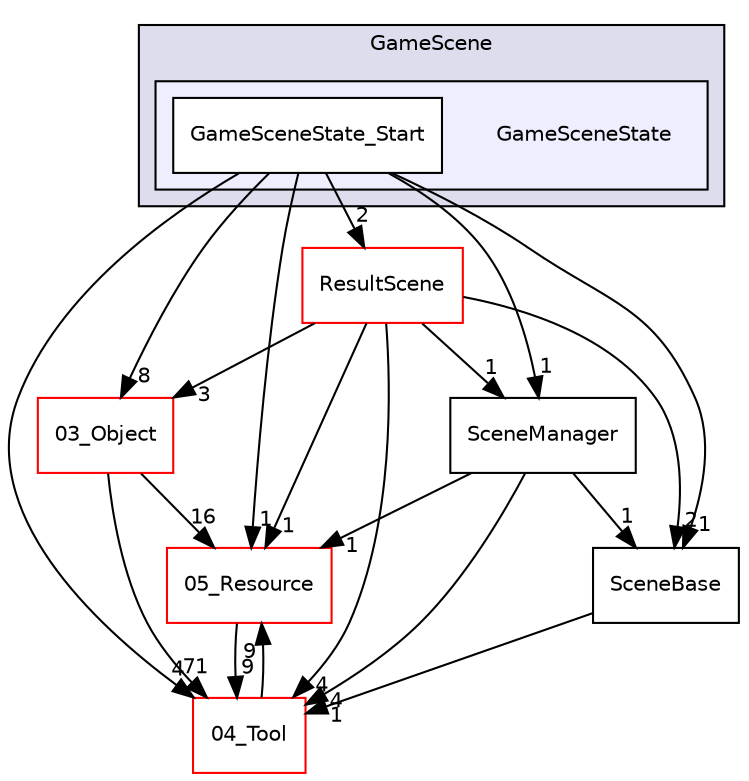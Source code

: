 digraph "C:/HAL/PG関係/03_作成プログラム/03_HAL授業/就職作品/Project/source/02_Scene/Scenes/GameScene/GameSceneState" {
  compound=true
  node [ fontsize="10", fontname="Helvetica"];
  edge [ labelfontsize="10", labelfontname="Helvetica"];
  subgraph clusterdir_5a4ecaa15c4505050e43eb0ae98ca90f {
    graph [ bgcolor="#ddddee", pencolor="black", label="GameScene" fontname="Helvetica", fontsize="10", URL="dir_5a4ecaa15c4505050e43eb0ae98ca90f.html"]
  subgraph clusterdir_4a64c0179074064927c5876a0571c55d {
    graph [ bgcolor="#eeeeff", pencolor="black", label="" URL="dir_4a64c0179074064927c5876a0571c55d.html"];
    dir_4a64c0179074064927c5876a0571c55d [shape=plaintext label="GameSceneState"];
    dir_0422878e6192979401fca3466314f1c2 [shape=box label="GameSceneState_Start" color="black" fillcolor="white" style="filled" URL="dir_0422878e6192979401fca3466314f1c2.html"];
  }
  }
  dir_b0e70bc53ec7a5495699a9078a4a2f93 [shape=box label="03_Object" fillcolor="white" style="filled" color="red" URL="dir_b0e70bc53ec7a5495699a9078a4a2f93.html"];
  dir_6e58c436369e4a795ef16d3c489c4702 [shape=box label="05_Resource" fillcolor="white" style="filled" color="red" URL="dir_6e58c436369e4a795ef16d3c489c4702.html"];
  dir_fcc7b218d9d8ca409c7241ec48dfa56a [shape=box label="ResultScene" fillcolor="white" style="filled" color="red" URL="dir_fcc7b218d9d8ca409c7241ec48dfa56a.html"];
  dir_8aa962ecbf640e466ad96d63abe85453 [shape=box label="SceneManager" URL="dir_8aa962ecbf640e466ad96d63abe85453.html"];
  dir_48bb4aacea20c6a8378e1408d864b090 [shape=box label="04_Tool" fillcolor="white" style="filled" color="red" URL="dir_48bb4aacea20c6a8378e1408d864b090.html"];
  dir_b3919f6d615a3952fcf5dafaeefedb63 [shape=box label="SceneBase" URL="dir_b3919f6d615a3952fcf5dafaeefedb63.html"];
  dir_b0e70bc53ec7a5495699a9078a4a2f93->dir_6e58c436369e4a795ef16d3c489c4702 [headlabel="16", labeldistance=1.5 headhref="dir_000027_000158.html"];
  dir_b0e70bc53ec7a5495699a9078a4a2f93->dir_48bb4aacea20c6a8378e1408d864b090 [headlabel="71", labeldistance=1.5 headhref="dir_000027_000080.html"];
  dir_6e58c436369e4a795ef16d3c489c4702->dir_48bb4aacea20c6a8378e1408d864b090 [headlabel="9", labeldistance=1.5 headhref="dir_000158_000080.html"];
  dir_fcc7b218d9d8ca409c7241ec48dfa56a->dir_b0e70bc53ec7a5495699a9078a4a2f93 [headlabel="3", labeldistance=1.5 headhref="dir_000017_000027.html"];
  dir_fcc7b218d9d8ca409c7241ec48dfa56a->dir_6e58c436369e4a795ef16d3c489c4702 [headlabel="1", labeldistance=1.5 headhref="dir_000017_000158.html"];
  dir_fcc7b218d9d8ca409c7241ec48dfa56a->dir_8aa962ecbf640e466ad96d63abe85453 [headlabel="1", labeldistance=1.5 headhref="dir_000017_000012.html"];
  dir_fcc7b218d9d8ca409c7241ec48dfa56a->dir_48bb4aacea20c6a8378e1408d864b090 [headlabel="4", labeldistance=1.5 headhref="dir_000017_000080.html"];
  dir_fcc7b218d9d8ca409c7241ec48dfa56a->dir_b3919f6d615a3952fcf5dafaeefedb63 [headlabel="2", labeldistance=1.5 headhref="dir_000017_000011.html"];
  dir_8aa962ecbf640e466ad96d63abe85453->dir_6e58c436369e4a795ef16d3c489c4702 [headlabel="1", labeldistance=1.5 headhref="dir_000012_000158.html"];
  dir_8aa962ecbf640e466ad96d63abe85453->dir_48bb4aacea20c6a8378e1408d864b090 [headlabel="4", labeldistance=1.5 headhref="dir_000012_000080.html"];
  dir_8aa962ecbf640e466ad96d63abe85453->dir_b3919f6d615a3952fcf5dafaeefedb63 [headlabel="1", labeldistance=1.5 headhref="dir_000012_000011.html"];
  dir_0422878e6192979401fca3466314f1c2->dir_b0e70bc53ec7a5495699a9078a4a2f93 [headlabel="8", labeldistance=1.5 headhref="dir_000016_000027.html"];
  dir_0422878e6192979401fca3466314f1c2->dir_6e58c436369e4a795ef16d3c489c4702 [headlabel="1", labeldistance=1.5 headhref="dir_000016_000158.html"];
  dir_0422878e6192979401fca3466314f1c2->dir_fcc7b218d9d8ca409c7241ec48dfa56a [headlabel="2", labeldistance=1.5 headhref="dir_000016_000017.html"];
  dir_0422878e6192979401fca3466314f1c2->dir_8aa962ecbf640e466ad96d63abe85453 [headlabel="1", labeldistance=1.5 headhref="dir_000016_000012.html"];
  dir_0422878e6192979401fca3466314f1c2->dir_48bb4aacea20c6a8378e1408d864b090 [headlabel="4", labeldistance=1.5 headhref="dir_000016_000080.html"];
  dir_0422878e6192979401fca3466314f1c2->dir_b3919f6d615a3952fcf5dafaeefedb63 [headlabel="1", labeldistance=1.5 headhref="dir_000016_000011.html"];
  dir_48bb4aacea20c6a8378e1408d864b090->dir_6e58c436369e4a795ef16d3c489c4702 [headlabel="9", labeldistance=1.5 headhref="dir_000080_000158.html"];
  dir_b3919f6d615a3952fcf5dafaeefedb63->dir_48bb4aacea20c6a8378e1408d864b090 [headlabel="1", labeldistance=1.5 headhref="dir_000011_000080.html"];
}
